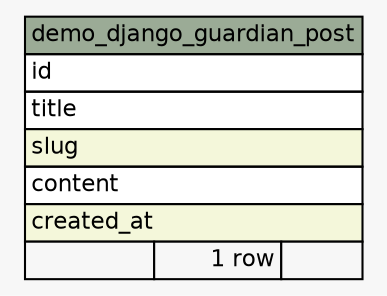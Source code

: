 // dot 2.38.0 on Windows 7 6.1
// SchemaSpy rev 590
digraph "demo_django_guardian_post" {
  graph [
    rankdir="RL"
    bgcolor="#f7f7f7"
    nodesep="0.18"
    ranksep="0.46"
    fontname="Helvetica"
    fontsize="11"
  ];
  node [
    fontname="Helvetica"
    fontsize="11"
    shape="plaintext"
  ];
  edge [
    arrowsize="0.8"
  ];
  "demo_django_guardian_post" [
    label=<
    <TABLE BORDER="0" CELLBORDER="1" CELLSPACING="0" BGCOLOR="#ffffff">
      <TR><TD COLSPAN="3" BGCOLOR="#9bab96" ALIGN="CENTER">demo_django_guardian_post</TD></TR>
      <TR><TD PORT="id" COLSPAN="3" ALIGN="LEFT">id</TD></TR>
      <TR><TD PORT="title" COLSPAN="3" ALIGN="LEFT">title</TD></TR>
      <TR><TD PORT="slug" COLSPAN="3" BGCOLOR="#f4f7da" ALIGN="LEFT">slug</TD></TR>
      <TR><TD PORT="content" COLSPAN="3" ALIGN="LEFT">content</TD></TR>
      <TR><TD PORT="created_at" COLSPAN="3" BGCOLOR="#f4f7da" ALIGN="LEFT">created_at</TD></TR>
      <TR><TD ALIGN="LEFT" BGCOLOR="#f7f7f7">  </TD><TD ALIGN="RIGHT" BGCOLOR="#f7f7f7">1 row</TD><TD ALIGN="RIGHT" BGCOLOR="#f7f7f7">  </TD></TR>
    </TABLE>>
    URL="tables/demo_django_guardian_post.html"
    tooltip="demo_django_guardian_post"
  ];
}
